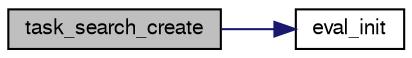 digraph "task_search_create"
{
 // LATEX_PDF_SIZE
  bgcolor="transparent";
  edge [fontname="FreeSans",fontsize="10",labelfontname="FreeSans",labelfontsize="10"];
  node [fontname="FreeSans",fontsize="10",shape=record];
  rankdir="LR";
  Node1 [label="task_search_create",height=0.2,width=0.4,color="black", fillcolor="grey75", style="filled", fontcolor="black",tooltip="Create a search structure for a task."];
  Node1 -> Node2 [color="midnightblue",fontsize="10",style="solid",fontname="FreeSans"];
  Node2 [label="eval_init",height=0.2,width=0.4,color="black",URL="$eval_8c.html#a8eef3217a4129901069390c85e6ff12a",tooltip="Initialize a new evaluation function."];
}
